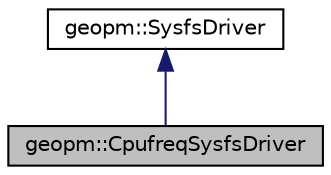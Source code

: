 digraph "geopm::CpufreqSysfsDriver"
{
 // LATEX_PDF_SIZE
  edge [fontname="Helvetica",fontsize="10",labelfontname="Helvetica",labelfontsize="10"];
  node [fontname="Helvetica",fontsize="10",shape=record];
  Node1 [label="geopm::CpufreqSysfsDriver",height=0.2,width=0.4,color="black", fillcolor="grey75", style="filled", fontcolor="black",tooltip="Class used to implement the CpufreqSysfsDriverGroup."];
  Node2 -> Node1 [dir="back",color="midnightblue",fontsize="10",style="solid",fontname="Helvetica"];
  Node2 [label="geopm::SysfsDriver",height=0.2,width=0.4,color="black", fillcolor="white", style="filled",URL="$classgeopm_1_1_sysfs_driver.html",tooltip="Class used to implement the SysfsIOGroup base class."];
}
